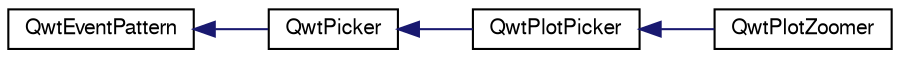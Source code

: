 digraph G
{
  edge [fontname="FreeSans",fontsize="10",labelfontname="FreeSans",labelfontsize="10"];
  node [fontname="FreeSans",fontsize="10",shape=record];
  rankdir="LR";
  Node1 [label="QwtEventPattern",height=0.2,width=0.4,color="black", fillcolor="white", style="filled",URL="$class_qwt_event_pattern.html",tooltip="A collection of event patterns."];
  Node1 -> Node2 [dir="back",color="midnightblue",fontsize="10",style="solid",fontname="FreeSans"];
  Node2 [label="QwtPicker",height=0.2,width=0.4,color="black", fillcolor="white", style="filled",URL="$class_qwt_picker.html",tooltip="QwtPicker provides selections on a widget."];
  Node2 -> Node3 [dir="back",color="midnightblue",fontsize="10",style="solid",fontname="FreeSans"];
  Node3 [label="QwtPlotPicker",height=0.2,width=0.4,color="black", fillcolor="white", style="filled",URL="$class_qwt_plot_picker.html",tooltip="QwtPlotPicker provides selections on a plot canvas."];
  Node3 -> Node4 [dir="back",color="midnightblue",fontsize="10",style="solid",fontname="FreeSans"];
  Node4 [label="QwtPlotZoomer",height=0.2,width=0.4,color="black", fillcolor="white", style="filled",URL="$class_qwt_plot_zoomer.html",tooltip="QwtPlotZoomer provides stacked zooming for a plot widget."];
}
